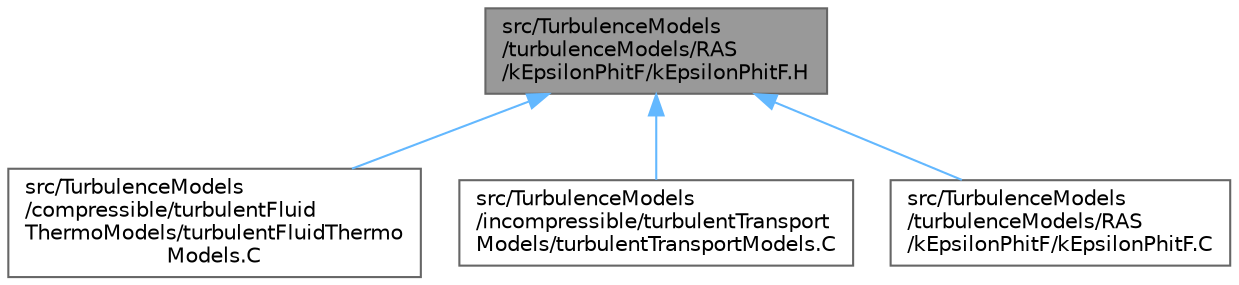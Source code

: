 digraph "src/TurbulenceModels/turbulenceModels/RAS/kEpsilonPhitF/kEpsilonPhitF.H"
{
 // LATEX_PDF_SIZE
  bgcolor="transparent";
  edge [fontname=Helvetica,fontsize=10,labelfontname=Helvetica,labelfontsize=10];
  node [fontname=Helvetica,fontsize=10,shape=box,height=0.2,width=0.4];
  Node1 [id="Node000001",label="src/TurbulenceModels\l/turbulenceModels/RAS\l/kEpsilonPhitF/kEpsilonPhitF.H",height=0.2,width=0.4,color="gray40", fillcolor="grey60", style="filled", fontcolor="black",tooltip=" "];
  Node1 -> Node2 [id="edge1_Node000001_Node000002",dir="back",color="steelblue1",style="solid",tooltip=" "];
  Node2 [id="Node000002",label="src/TurbulenceModels\l/compressible/turbulentFluid\lThermoModels/turbulentFluidThermo\lModels.C",height=0.2,width=0.4,color="grey40", fillcolor="white", style="filled",URL="$turbulentFluidThermoModels_8C.html",tooltip=" "];
  Node1 -> Node3 [id="edge2_Node000001_Node000003",dir="back",color="steelblue1",style="solid",tooltip=" "];
  Node3 [id="Node000003",label="src/TurbulenceModels\l/incompressible/turbulentTransport\lModels/turbulentTransportModels.C",height=0.2,width=0.4,color="grey40", fillcolor="white", style="filled",URL="$turbulentTransportModels_8C.html",tooltip=" "];
  Node1 -> Node4 [id="edge3_Node000001_Node000004",dir="back",color="steelblue1",style="solid",tooltip=" "];
  Node4 [id="Node000004",label="src/TurbulenceModels\l/turbulenceModels/RAS\l/kEpsilonPhitF/kEpsilonPhitF.C",height=0.2,width=0.4,color="grey40", fillcolor="white", style="filled",URL="$kEpsilonPhitF_8C.html",tooltip=" "];
}
